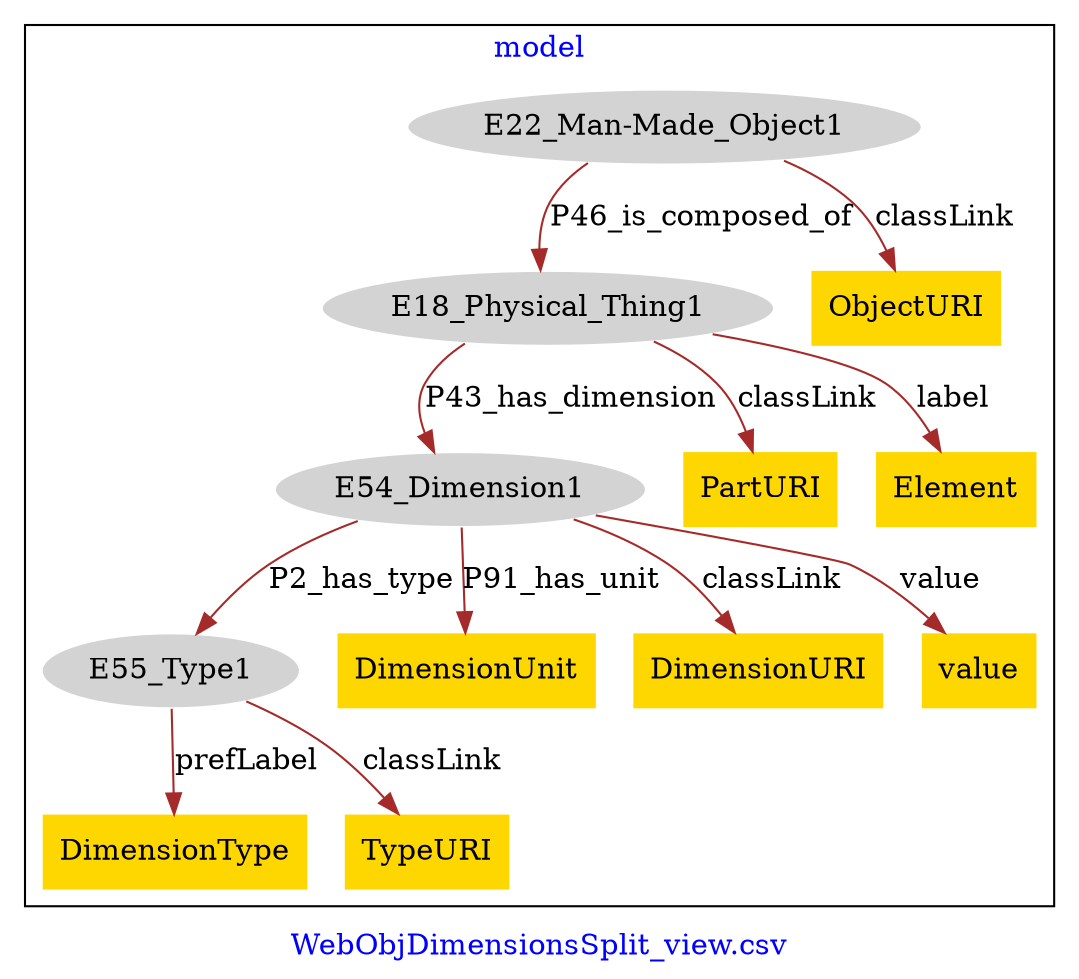 digraph n0 {
fontcolor="blue"
remincross="true"
label="WebObjDimensionsSplit_view.csv"
subgraph cluster {
label="model"
n2[style="filled",color="white",fillcolor="lightgray",label="E18_Physical_Thing1"];
n3[style="filled",color="white",fillcolor="lightgray",label="E54_Dimension1"];
n4[style="filled",color="white",fillcolor="lightgray",label="E22_Man-Made_Object1"];
n5[style="filled",color="white",fillcolor="lightgray",label="E55_Type1"];
n6[shape="plaintext",style="filled",fillcolor="gold",label="DimensionUnit"];
n7[shape="plaintext",style="filled",fillcolor="gold",label="PartURI"];
n8[shape="plaintext",style="filled",fillcolor="gold",label="DimensionType"];
n9[shape="plaintext",style="filled",fillcolor="gold",label="Element"];
n10[shape="plaintext",style="filled",fillcolor="gold",label="DimensionURI"];
n11[shape="plaintext",style="filled",fillcolor="gold",label="ObjectURI"];
n12[shape="plaintext",style="filled",fillcolor="gold",label="value"];
n13[shape="plaintext",style="filled",fillcolor="gold",label="TypeURI"];
}
n2 -> n3[color="brown",fontcolor="black",label="P43_has_dimension"]
n4 -> n2[color="brown",fontcolor="black",label="P46_is_composed_of"]
n3 -> n5[color="brown",fontcolor="black",label="P2_has_type"]
n3 -> n6[color="brown",fontcolor="black",label="P91_has_unit"]
n2 -> n7[color="brown",fontcolor="black",label="classLink"]
n5 -> n8[color="brown",fontcolor="black",label="prefLabel"]
n2 -> n9[color="brown",fontcolor="black",label="label"]
n3 -> n10[color="brown",fontcolor="black",label="classLink"]
n4 -> n11[color="brown",fontcolor="black",label="classLink"]
n3 -> n12[color="brown",fontcolor="black",label="value"]
n5 -> n13[color="brown",fontcolor="black",label="classLink"]
}
